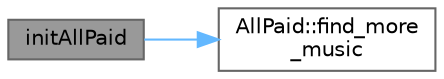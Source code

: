 digraph "initAllPaid"
{
 // LATEX_PDF_SIZE
  bgcolor="transparent";
  edge [fontname=Helvetica,fontsize=10,labelfontname=Helvetica,labelfontsize=10];
  node [fontname=Helvetica,fontsize=10,shape=box,height=0.2,width=0.4];
  rankdir="LR";
  Node1 [id="Node000001",label="initAllPaid",height=0.2,width=0.4,color="gray40", fillcolor="grey60", style="filled", fontcolor="black",tooltip="初始化已购音乐控件"];
  Node1 -> Node2 [id="edge1_Node000001_Node000002",color="steelblue1",style="solid",tooltip=" "];
  Node2 [id="Node000002",label="AllPaid::find_more\l_music",height=0.2,width=0.4,color="grey40", fillcolor="white", style="filled",URL="$class_all_paid.html#aa23356daca3ed71116d6ae55df2991f4",tooltip="搜索更多音乐信号"];
}
